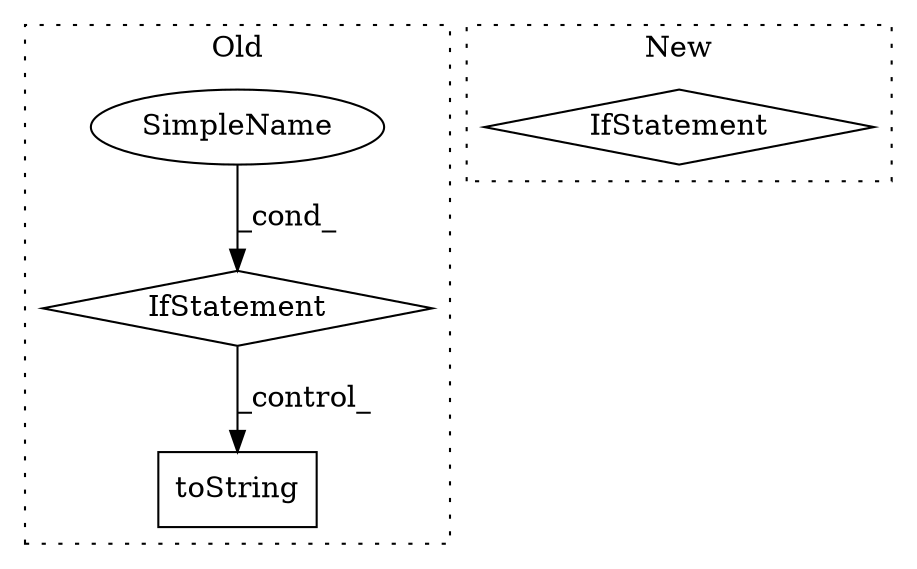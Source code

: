 digraph G {
subgraph cluster0 {
1 [label="toString" a="32" s="3393" l="10" shape="box"];
3 [label="IfStatement" a="25" s="3271,3289" l="4,2" shape="diamond"];
4 [label="SimpleName" a="42" s="" l="" shape="ellipse"];
label = "Old";
style="dotted";
}
subgraph cluster1 {
2 [label="IfStatement" a="25" s="3271,3287" l="4,2" shape="diamond"];
label = "New";
style="dotted";
}
3 -> 1 [label="_control_"];
4 -> 3 [label="_cond_"];
}